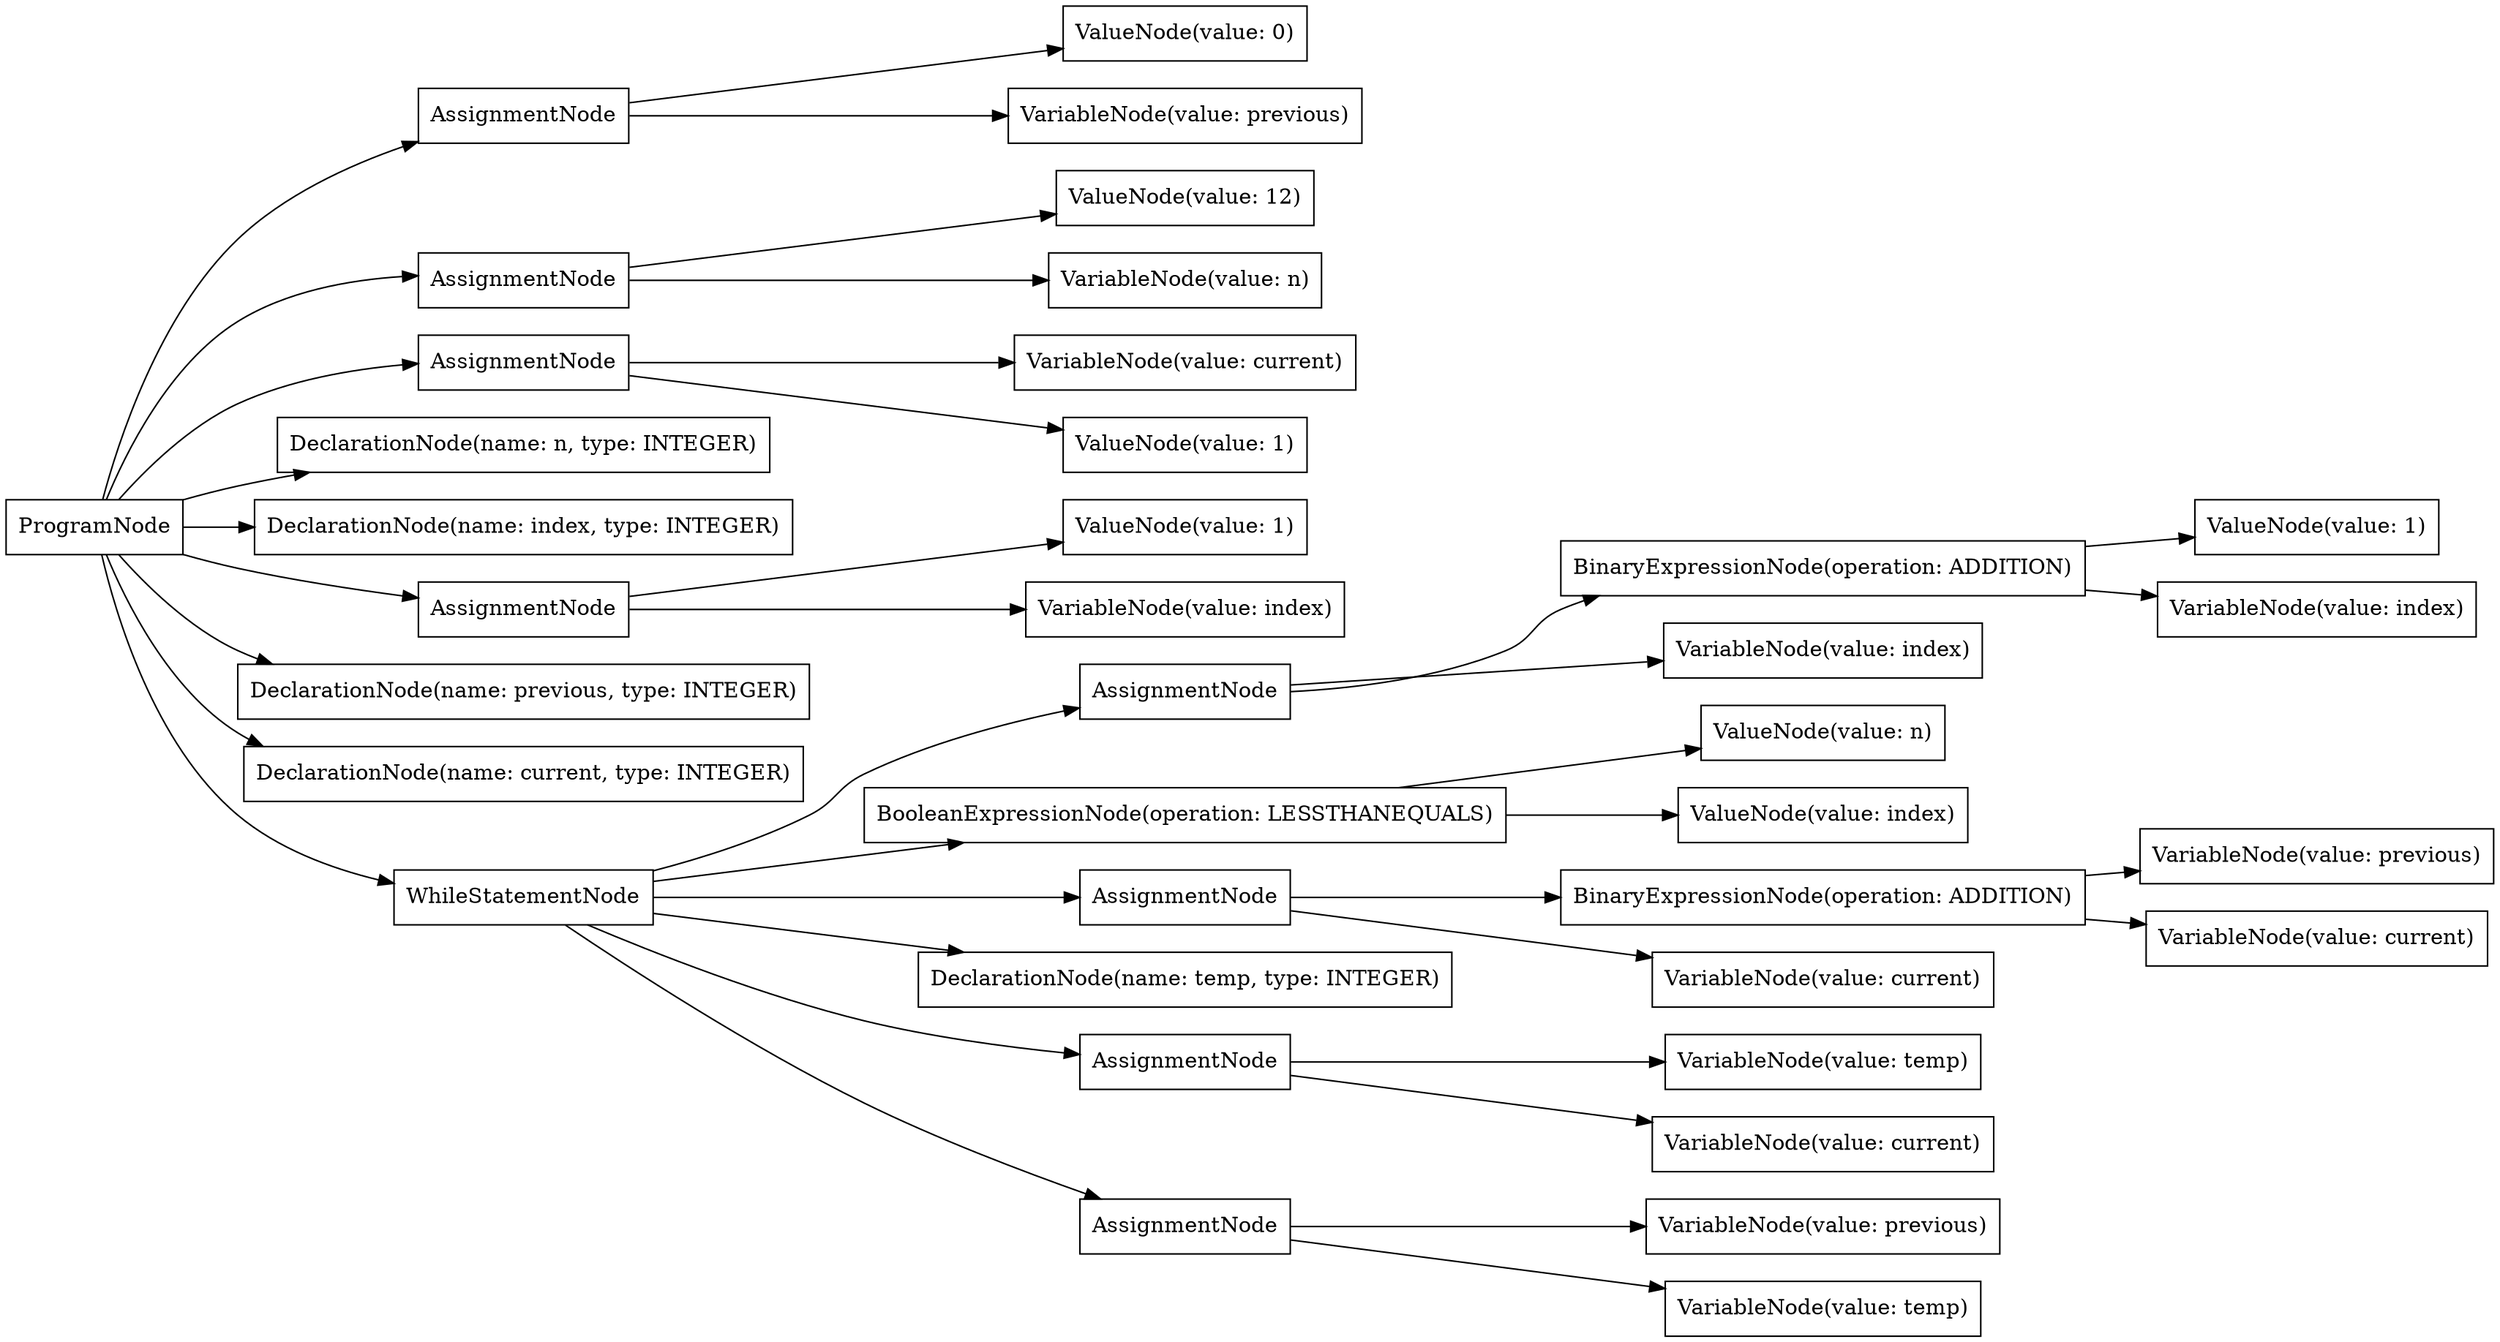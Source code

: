 digraph G {
rankdir=LR
"758e87f8-3700-4b4b-a46a-335cfe72c9bd" [label="VariableNode(value: current)" shape="box"];
"7b184967-0028-4b45-9130-c0f030b28766" [label="AssignmentNode" shape="box"];
"cc47fc6d-44df-4bf0-8711-1a36c2c660ec" [label="AssignmentNode" shape="box"];
"ed6d64d2-b5a5-4976-8cf6-c78ffff50ca8" [label="AssignmentNode" shape="box"];
"f66252fe-bddf-4716-b5b7-cdb740a88d74" [label="AssignmentNode" shape="box"];
"9ffbd37d-c9d5-4bf7-a9f4-8ca41c539aec" [label="DeclarationNode(name: n, type: INTEGER)" shape="box"];
"d711e33c-3684-41d2-87ec-b0161762f3ee" [label="VariableNode(value: previous)" shape="box"];
"8d0e8b3c-b594-4d32-9597-21e71024e1ce" [label="DeclarationNode(name: index, type: INTEGER)" shape="box"];
"d8d54c6c-949c-484b-9edb-17b0cd95d201" [label="ValueNode(value: 1)" shape="box"];
"4a8c62e1-796e-4714-b318-412b3215c3e0" [label="ValueNode(value: 1)" shape="box"];
"175ec49c-8d45-4d2d-bff0-80fe78243952" [label="ValueNode(value: 12)" shape="box"];
"754b1b68-b2b7-418b-af2f-923efcc3db1e" [label="BinaryExpressionNode(operation: ADDITION)" shape="box"];
"5b030e13-bbc3-4cb2-a45c-3d39f6ab907b" [label="VariableNode(value: previous)" shape="box"];
"594c1354-8241-4291-892d-89b66bd35d56" [label="VariableNode(value: temp)" shape="box"];
"bee330e6-4e87-4c4c-ac0c-f7d1e3a8106c" [label="AssignmentNode" shape="box"];
"91eb00e1-5ceb-456e-98d7-7892abe1d4b3" [label="ValueNode(value: n)" shape="box"];
"9b2675c5-fbf3-450a-addd-f1acadf20a02" [label="DeclarationNode(name: previous, type: INTEGER)" shape="box"];
"19f87d57-4fdf-4f5b-82aa-59a9af46be73" [label="BooleanExpressionNode(operation: LESSTHANEQUALS)" shape="box"];
"adec7716-40ad-491c-a67b-cf7bc5c7a192" [label="VariableNode(value: index)" shape="box"];
"a0948798-efc5-4159-9c7b-32d752c17022" [label="BinaryExpressionNode(operation: ADDITION)" shape="box"];
"1337897e-29a7-4a75-baa7-06ccb3e908fb" [label="ValueNode(value: 0)" shape="box"];
"bc7c0525-d591-40fa-8847-737034de9178" [label="AssignmentNode" shape="box"];
"86c2bcda-6669-4e43-a198-a6053d1ab411" [label="DeclarationNode(name: temp, type: INTEGER)" shape="box"];
"29b3723e-0d92-4f94-9274-1654600ecac0" [label="ProgramNode" shape="box"];
"8866562d-389d-4cb7-8b33-3eb20744644f" [label="ValueNode(value: 1)" shape="box"];
"398151b3-c591-45c2-8db9-573e3bb4bbbe" [label="VariableNode(value: temp)" shape="box"];
"18a51010-f6bf-463c-9da9-e0838767b009" [label="VariableNode(value: n)" shape="box"];
"24b937b9-e07f-478a-bbcf-7c8449e49028" [label="VariableNode(value: current)" shape="box"];
"0bf64e06-c32a-4e4b-9ba7-077f1369e813" [label="DeclarationNode(name: current, type: INTEGER)" shape="box"];
"a6055a03-f5d2-4c46-8368-06c0e54fb286" [label="VariableNode(value: previous)" shape="box"];
"d15508ba-3fe5-43c7-a5bc-af52756458f4" [label="VariableNode(value: index)" shape="box"];
"8c62ea3e-5658-473d-a812-fbbf36d266f5" [label="VariableNode(value: index)" shape="box"];
"453d165a-ae33-4ae7-af14-011376e3b422" [label="VariableNode(value: current)" shape="box"];
"5769147d-badb-4f45-bd46-68f5cb8fc701" [label="AssignmentNode" shape="box"];
"9f01a66b-8a12-4da3-8d1c-f5852c8e7a34" [label="WhileStatementNode" shape="box"];
"f17347d5-ec1d-4eb3-9e9f-53cd7e0ce66e" [label="ValueNode(value: index)" shape="box"];
"4c120228-02db-4c13-8482-e975bb86c73b" [label="AssignmentNode" shape="box"];
"fc5bbfc4-cd9b-4c3a-a6d5-fd949a7dc53b" [label="VariableNode(value: current)" shape="box"];
"29b3723e-0d92-4f94-9274-1654600ecac0" -> "9ffbd37d-c9d5-4bf7-a9f4-8ca41c539aec";
"29b3723e-0d92-4f94-9274-1654600ecac0" -> "9b2675c5-fbf3-450a-addd-f1acadf20a02";
"29b3723e-0d92-4f94-9274-1654600ecac0" -> "0bf64e06-c32a-4e4b-9ba7-077f1369e813";
"29b3723e-0d92-4f94-9274-1654600ecac0" -> "8d0e8b3c-b594-4d32-9597-21e71024e1ce";
"29b3723e-0d92-4f94-9274-1654600ecac0" -> "cc47fc6d-44df-4bf0-8711-1a36c2c660ec";
"cc47fc6d-44df-4bf0-8711-1a36c2c660ec" -> "18a51010-f6bf-463c-9da9-e0838767b009";
"cc47fc6d-44df-4bf0-8711-1a36c2c660ec" -> "175ec49c-8d45-4d2d-bff0-80fe78243952";
"29b3723e-0d92-4f94-9274-1654600ecac0" -> "7b184967-0028-4b45-9130-c0f030b28766";
"7b184967-0028-4b45-9130-c0f030b28766" -> "a6055a03-f5d2-4c46-8368-06c0e54fb286";
"7b184967-0028-4b45-9130-c0f030b28766" -> "1337897e-29a7-4a75-baa7-06ccb3e908fb";
"29b3723e-0d92-4f94-9274-1654600ecac0" -> "ed6d64d2-b5a5-4976-8cf6-c78ffff50ca8";
"ed6d64d2-b5a5-4976-8cf6-c78ffff50ca8" -> "758e87f8-3700-4b4b-a46a-335cfe72c9bd";
"ed6d64d2-b5a5-4976-8cf6-c78ffff50ca8" -> "d8d54c6c-949c-484b-9edb-17b0cd95d201";
"29b3723e-0d92-4f94-9274-1654600ecac0" -> "bee330e6-4e87-4c4c-ac0c-f7d1e3a8106c";
"bee330e6-4e87-4c4c-ac0c-f7d1e3a8106c" -> "d15508ba-3fe5-43c7-a5bc-af52756458f4";
"bee330e6-4e87-4c4c-ac0c-f7d1e3a8106c" -> "8866562d-389d-4cb7-8b33-3eb20744644f";
"29b3723e-0d92-4f94-9274-1654600ecac0" -> "9f01a66b-8a12-4da3-8d1c-f5852c8e7a34";
"9f01a66b-8a12-4da3-8d1c-f5852c8e7a34" -> "19f87d57-4fdf-4f5b-82aa-59a9af46be73";
"19f87d57-4fdf-4f5b-82aa-59a9af46be73" -> "f17347d5-ec1d-4eb3-9e9f-53cd7e0ce66e";
"19f87d57-4fdf-4f5b-82aa-59a9af46be73" -> "91eb00e1-5ceb-456e-98d7-7892abe1d4b3";
"9f01a66b-8a12-4da3-8d1c-f5852c8e7a34" -> "86c2bcda-6669-4e43-a198-a6053d1ab411";
"9f01a66b-8a12-4da3-8d1c-f5852c8e7a34" -> "5769147d-badb-4f45-bd46-68f5cb8fc701";
"5769147d-badb-4f45-bd46-68f5cb8fc701" -> "594c1354-8241-4291-892d-89b66bd35d56";
"5769147d-badb-4f45-bd46-68f5cb8fc701" -> "24b937b9-e07f-478a-bbcf-7c8449e49028";
"9f01a66b-8a12-4da3-8d1c-f5852c8e7a34" -> "bc7c0525-d591-40fa-8847-737034de9178";
"bc7c0525-d591-40fa-8847-737034de9178" -> "453d165a-ae33-4ae7-af14-011376e3b422";
"bc7c0525-d591-40fa-8847-737034de9178" -> "a0948798-efc5-4159-9c7b-32d752c17022";
"a0948798-efc5-4159-9c7b-32d752c17022" -> "fc5bbfc4-cd9b-4c3a-a6d5-fd949a7dc53b";
"a0948798-efc5-4159-9c7b-32d752c17022" -> "d711e33c-3684-41d2-87ec-b0161762f3ee";
"9f01a66b-8a12-4da3-8d1c-f5852c8e7a34" -> "4c120228-02db-4c13-8482-e975bb86c73b";
"4c120228-02db-4c13-8482-e975bb86c73b" -> "5b030e13-bbc3-4cb2-a45c-3d39f6ab907b";
"4c120228-02db-4c13-8482-e975bb86c73b" -> "398151b3-c591-45c2-8db9-573e3bb4bbbe";
"9f01a66b-8a12-4da3-8d1c-f5852c8e7a34" -> "f66252fe-bddf-4716-b5b7-cdb740a88d74";
"f66252fe-bddf-4716-b5b7-cdb740a88d74" -> "adec7716-40ad-491c-a67b-cf7bc5c7a192";
"f66252fe-bddf-4716-b5b7-cdb740a88d74" -> "754b1b68-b2b7-418b-af2f-923efcc3db1e";
"754b1b68-b2b7-418b-af2f-923efcc3db1e" -> "8c62ea3e-5658-473d-a812-fbbf36d266f5";
"754b1b68-b2b7-418b-af2f-923efcc3db1e" -> "4a8c62e1-796e-4714-b318-412b3215c3e0";
}